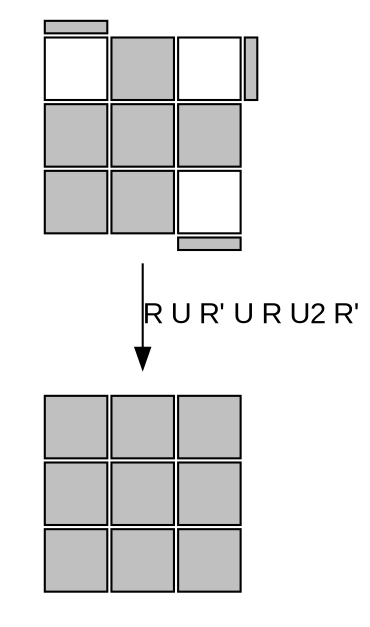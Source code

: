 digraph G {
state1 [shape=plaintext label=<
<TABLE BORDER="0" CLASS="fixed">
  <TR>
  <TD WIDTH="5" HEIGHT="5"></TD>
  <TD BGCOLOR="gray" WIDTH="30" HEIGHT="5" BORDER="1"></TD>
  <TD WIDTH="30" HEIGHT="5" BORDER="0"></TD>
  <TD WIDTH="30" HEIGHT="5" BORDER="0"></TD>
  <TD WIDTH= "5" HEIGHT="5"></TD>
  </TR>
  <TR>
  <TD WIDTH= "5" HEIGHT="30" BORDER="0"></TD>
  <TD BGCOLOR="white" WIDTH="30" HEIGHT="30" BORDER="1"></TD>
  <TD BGCOLOR="gray" WIDTH="30" HEIGHT="30" BORDER="1"></TD>
  <TD BGCOLOR="white" WIDTH="30" HEIGHT="30" BORDER="1"></TD>
  <TD BGCOLOR="gray" WIDTH= "5" HEIGHT="30" BORDER="1"></TD>
  </TR>
  <TR>
  <TD WIDTH= "5" HEIGHT="30" BORDER="0"></TD>
  <TD BGCOLOR="gray" WIDTH="30" HEIGHT="30" BORDER="1"></TD>
  <TD BGCOLOR="gray" WIDTH="30" HEIGHT="30" BORDER="1"></TD>
  <TD BGCOLOR="gray" WIDTH="30" HEIGHT="30" BORDER="1"></TD>
  <TD  WIDTH= "5" HEIGHT="30" BORDER="0"></TD>
  </TR>
  <TR>
  <TD WIDTH= "5" HEIGHT="30" BORDER="0"></TD>
  <TD BGCOLOR="gray" WIDTH="30" HEIGHT="30" BORDER="1"></TD>
  <TD BGCOLOR="gray" WIDTH="30" HEIGHT="30" BORDER="1"></TD>
  <TD BGCOLOR="white" WIDTH="30" HEIGHT="30" BORDER="1"></TD>
  <TD WIDTH= "5" HEIGHT="30" BORDER="0"></TD>
  </TR>
  <TR>
  <TD WIDTH= "5" HEIGHT="5"></TD>
  <TD WIDTH="30" HEIGHT="5" BORDER="0"></TD>
  <TD WIDTH="30" HEIGHT="5" BORDER="0"></TD>
  <TD BGCOLOR="gray" WIDTH="30" HEIGHT="5" BORDER="1"></TD>
  <TD WIDTH= "5" HEIGHT="5"></TD>
  </TR>
</TABLE>
>
  ];
  state2 [shape=plaintext label=<
  <TABLE CLASS="fixed" BORDER="0">
    <TR>
    <TD WIDTH= "5" HEIGHT="5"></TD>
    <TD WIDTH="30" HEIGHT="5" BORDER="0"></TD>
    <TD WIDTH="30" HEIGHT="5" BORDER="0"></TD>
    <TD WIDTH="30" HEIGHT="5" BORDER="0"></TD>
    <TD WIDTH= "5" HEIGHT="5"></TD>
    </TR>
    <TR>
    <TD WIDTH= "5" HEIGHT="30" BORDER="0"></TD>
    <TD BGCOLOR="gray" WIDTH="30" HEIGHT="30" BORDER="1"></TD>
    <TD BGCOLOR="gray" WIDTH="30" HEIGHT="30" BORDER="1"></TD>
    <TD BGCOLOR="gray" WIDTH="30" HEIGHT="30" BORDER="1"></TD>
    <TD WIDTH= "5" HEIGHT="30" BORDER="0"></TD>
    </TR>
    <TR>
    <TD WIDTH= "5" HEIGHT="30" BORDER="0"></TD>
    <TD BGCOLOR="gray" WIDTH="30" HEIGHT="30" BORDER="1"></TD>
    <TD BGCOLOR="gray" WIDTH="30" HEIGHT="30" BORDER="1"></TD>
    <TD BGCOLOR="gray" WIDTH="30" HEIGHT="30" BORDER="1"></TD>
    <TD WIDTH= "5" HEIGHT="30" BORDER="0"></TD>
    </TR>
    <TR>
    <TD WIDTH= "5" HEIGHT="30" BORDER="0"></TD>
    <TD BGCOLOR="gray" WIDTH="30" HEIGHT="30" BORDER="1"></TD>
    <TD BGCOLOR="gray" WIDTH="30" HEIGHT="30" BORDER="1"></TD>
    <TD BGCOLOR="gray" WIDTH="30" HEIGHT="30" BORDER="1"></TD>
    <TD WIDTH= "5" HEIGHT="30" BORDER="0"></TD>
    </TR>
    <TR>
    <TD WIDTH= "5" HEIGHT="5"></TD>
    <TD WIDTH="30" HEIGHT="5" BORDER="0"></TD>
    <TD WIDTH="30" HEIGHT="5" BORDER="0"></TD>
    <TD WIDTH="30" HEIGHT="5" BORDER="0"></TD>
    <TD WIDTH= "5" HEIGHT="5"></TD>
    </TR>
  </TABLE>

  >
    ];
  state1 -> state2 [fontname="Arial" label="R U R' U R U2 R'"]
}
